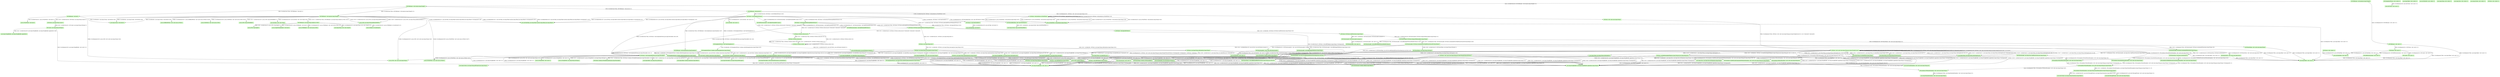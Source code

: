digraph G {
  node [color=".3 .2 1.0",shape=box,style=filled];
  edge [];
  "0" [label="<fit.FixtureLoader: fit.Fixture disgraceThenLoad(java.lang.String)>",];
  "1" [label="<fit.Parse: java.lang.String text()>",];
  "2" [label="<java.lang.StringBuilder: java.lang.String substring(int,int)>",];
  "3" [label="<java.lang.Throwable: void printStackTrace(java.io.PrintWriter)>",];
  "4" [label="<java.util.HashSet: boolean add(java.lang.Object)>",];
  "5" [label="<java.io.InputStreamReader: void close()>",];
  "6" [label="<java.lang.System: void exit(int)>",];
  "7" [label="<fit.Counts: java.lang.String toString()>",];
  "8" [label="<fit.SemaphoreFixture: boolean deleteSemaphore(java.lang.String)>",];
  "9" [label="<java.lang.StringBuilder: java.lang.String toString()>",];
  "10" [label="<fit.exception.CouldNotLoadComponentFitFailureException: void <init>(java.lang.String,java.lang.String)>",];
  "11" [label="<fit.exception.NoSuchFixtureException: void <init>(java.lang.String)>",];
  "12" [label="<java.lang.String: int indexOf(java.lang.String)>",];
  "13" [label="<java.text.ParseException: void <init>(java.lang.String,int)>",];
  "14" [label="<fit.Fixture: void exception(fit.Parse,java.lang.Throwable)>",];
  "15" [label="<java.util.Date: void <init>()>",];
  "16" [label="<java.lang.StringBuilder: java.lang.StringBuilder replace(int,int,java.lang.String)>",];
  "17" [label="<fit.Fixture: java.lang.String label(java.lang.String)>",];
  "18" [label="<java.io.FileReader: void <init>(java.io.File)>",];
  "19" [label="<java.lang.StringBuilder: int indexOf(java.lang.String,int)>",];
  "20" [label="<java.lang.String: java.lang.String toLowerCase()>",];
  "21" [label="<fit.NullFixtureListener: void tableFinished(fit.Parse)>",];
  "22" [label="<fit.Parse: void print(java.io.PrintWriter)>",];
  "23" [label="<java.io.StringWriter: void <init>()>",];
  "24" [label="<java.io.BufferedWriter: void <init>(java.io.Writer)>",];
  "25" [label="<java.io.FileWriter: void <init>(java.io.File)>",];
  "26" [label="<java.lang.Object: java.lang.Class getClass()>",];
  "27" [label="<fit.SemaphoreFixture: void <clinit>()>",];
  "28" [label="<java.lang.StringBuilder: java.lang.StringBuilder append(java.lang.String)>",];
  "29" [label="<fit.Parse: fit.Parse at(int)>",];
  "30" [label="<java.util.HashSet: java.util.Iterator iterator()>",];
  "31" [label="<java.util.HashSet: void <init>()>",];
  "32" [label="<fit.FixtureLoader: void <init>()>",];
  "33" [label="<fit.FixtureLoader: fit.Fixture instantiateFixture(java.lang.String)>",];
  "34" [label="<fit.exception.FitParseException: void <init>(java.lang.String,int)>",];
  "35" [label="<fit.FileRunner: void exception(java.lang.Exception)>",];
  "36" [label="<fit.NullFixtureListener: void <init>()>",];
  "37" [label="<fit.Parse: fit.Parse at(int,int)>",];
  "38" [label="<fit.FileRunner: void run(java.lang.String[])>",];
  "39" [label="<java.lang.System: java.lang.String getProperty(java.lang.String)>",];
  "40" [label="<java.lang.String: int indexOf(int,int)>",];
  "41" [label="<java.lang.StringBuilder: void <init>(java.lang.String)>",];
  "42" [label="<fit.Fixture: void ignore(fit.Parse)>",];
  "43" [label="<fit.FixtureLoader: void addPackageToFixturePath(fit.Fixture)>",];
  "44" [label="<java.lang.String: java.lang.String substring(int,int)>",];
  "45" [label="<fit.exception.NoDefaultConstructorFixtureException: void <init>(java.lang.String)>",];
  "46" [label="<java.util.ArrayList: boolean add(java.lang.Object)>",];
  "47" [label="<fit.Fixture: void ClearSymbols()>",];
  "48" [label="<java.lang.String: void <init>(char[])>",];
  "49" [label="<java.io.File: long lastModified()>",];
  "50" [label="<java.io.StringWriter: java.lang.String toString()>",];
  "51" [label="<java.util.AbstractList: java.util.Iterator iterator()>",];
  "52" [label="<fit.Fixture: boolean isFriendlyException(java.lang.Throwable)>",];
  "53" [label="<fit.SemaphoreFixture: boolean unlockSemaphore(java.lang.String)>",];
  "54" [label="<java.lang.RuntimeException: void <init>(java.lang.String)>",];
  "55" [label="<java.lang.Object: boolean equals(java.lang.Object)>",];
  "56" [label="<fit.Parse: java.lang.String unformat(java.lang.String)>",];
  "57" [label="<fit.Parse: void <init>(java.lang.String)>",];
  "58" [label="<java.util.HashMap: void clear()>",];
  "59" [label="<fit.Parse: void addToTag(java.lang.String)>",];
  "60" [label="<fit.Parse: void <init>(java.lang.String,java.lang.String[],int,int)>",];
  "61" [label="<fit.exception.FixtureException: void <init>(java.lang.String,java.lang.String)>",];
  "62" [label="<fit.FixtureLoader$1: void <init>(fit.FixtureLoader)>",];
  "63" [label="<java.lang.Object: void <clinit>()>",];
  "64" [label="<fit.Parse: java.lang.String replacement(java.lang.String)>",];
  "65" [label="<fit.Parse: int findMatchingEndTag(java.lang.String,int,java.lang.String,int)>",];
  "66" [label="<fit.FixtureLoader: void addPackageToPath(java.lang.String)>",];
  "67" [label="<java.lang.Class: java.lang.Class forName(java.lang.String)>",];
  "68" [label="<fit.FixtureLoader: fit.Fixture instantiateFirstValidFixtureClass(fit.FixtureName)>",];
  "69" [label="<fit.FileRunner: java.lang.String read(java.io.File)>",];
  "70" [label="<fit.FileRunner: void args(java.lang.String[])>",];
  "71" [label="<java.io.Reader: int read(char[])>",];
  "72" [label="<fit.FixtureName: void addBlahAndBlahFixture(java.lang.String,java.util.List)>",];
  "73" [label="<java.text.Format: java.lang.String format(java.lang.Object)>",];
  "74" [label="<fit.FileRunner: void exit()>",];
  "75" [label="<java.util.HashSet: void <clinit>()>",];
  "76" [label="<java.util.ArrayList: void <init>()>",];
  "77" [label="<java.util.Vector: boolean remove(java.lang.Object)>",];
  "78" [label="<fit.exception.FixtureException: java.lang.String formatMessage(java.lang.String,java.lang.String)>",];
  "79" [label="<fit.SemaphoreFixture: java.lang.String makeSemaphoreName(java.lang.String)>",];
  "80" [label="<java.lang.String: void <clinit>()>",];
  "81" [label="<java.lang.Class: void <clinit>()>",];
  "82" [label="<java.util.Vector: boolean contains(java.lang.Object)>",];
  "83" [label="<fit.exception.FitFailureException: void <init>(java.lang.String)>",];
  "84" [label="<java.util.HashMap: void <init>()>",];
  "85" [label="<java.util.Date: void <init>(long)>",];
  "86" [label="<fit.FixtureClass: fit.Fixture newInstance()>",];
  "87" [label="<fit.Parse: fit.Parse at(int,int,int)>",];
  "88" [label="<fit.Fixture: java.lang.String counts()>",];
  "89" [label="<fit.FixtureName: java.lang.String toString()>",];
  "90" [label="<fit.Counts: void <init>()>",];
  "91" [label="<java.lang.System: void <clinit>()>",];
  "92" [label="<fit.FixtureName: void <init>(java.lang.String)>",];
  "93" [label="<fit.Parse: void <clinit>()>",];
  "94" [label="<fit.FileRunner: void main(java.lang.String[])>",];
  "95" [label="<fit.exception.ClassIsNotFixtureException: void <init>(java.lang.String)>",];
  "96" [label="<java.io.PrintWriter: void close()>",];
  "97" [label="<fit.FixtureName: boolean isFullyQualified()>",];
  "98" [label="<java.lang.Object: void <init>()>",];
  "99" [label="<fit.Fixture: void <init>()>",];
  "100" [label="<fit.FixtureClass: void <init>(java.lang.Class)>",];
  "101" [label="<fit.FileRunner: void <init>()>",];
  "102" [label="<fit.Parse: void <init>(java.lang.String,java.lang.String,fit.Parse,fit.Parse)>",];
  "103" [label="<fit.Fixture: fit.Fixture loadFixture(java.lang.String)>",];
  "104" [label="<java.lang.StringBuilder: java.lang.StringBuilder append(int)>",];
  "105" [label="<fit.Fixture: void doTables(fit.Parse)>",];
  "106" [label="<java.io.File: long length()>",];
  "107" [label="<fit.Fixture: void <clinit>()>",];
  "108" [label="<fit.FixtureLoader: java.lang.Class loadFixtureClass(java.lang.String)>",];
  "109" [label="<fit.FileRunner: void process()>",];
  "110" [label="<fit.Fixture: void interpretFollowingTables(fit.Parse)>",];
  "111" [label="<java.io.File: void <init>(java.lang.String)>",];
  "112" [label="<fit.Parse: java.lang.String unescape(java.lang.String)>",];
  "113" [label="<java.io.File: boolean delete()>",];
  "114" [label="<java.text.MessageFormat: void <init>(java.lang.String)>",];
  "115" [label="<fit.NullFixtureListener: void tablesFinished(fit.Counts)>",];
  "116" [label="<java.lang.StringBuilder: void <init>()>",];
  "117" [label="<java.io.File: java.lang.String getAbsolutePath()>",];
  "118" [label="<java.lang.String: java.lang.String substring(int)>",];
  "119" [label="<java.util.Vector: void <init>()>",];
  "120" [label="<fit.Fixture: fit.Fixture getLinkedFixtureWithArgs(fit.Parse)>",];
  "121" [label="<fit.SemaphoreFixture: void ClearSemaphores()>",];
  "122" [label="<java.lang.System: long currentTimeMillis()>",];
  "123" [label="<java.lang.Throwable: java.lang.String getMessage()>",];
  "124" [label="<fit.Parse: void addToBody(java.lang.String)>",];
  "125" [label="<java.util.HashMap: java.lang.Object put(java.lang.Object,java.lang.Object)>",];
  "126" [label="<fit.FixtureLoader: fit.FixtureLoader instance()>",];
  "127" [label="<java.io.PrintWriter: void print(java.lang.String)>",];
  "128" [label="<fit.FixtureName: java.util.List getPotentialFixtureClassNames(java.util.Set)>",];
  "129" [label="<java.io.PrintWriter: void <init>(java.io.Writer)>",];
  "130" [label="<fit.Fixture$RunTime: void <init>(fit.Fixture)>",];
  "0" -> "68" [label="[2@L-1] $r3 = invokespecial %this.<fit.FixtureLoader: fit.Fixture instantiateFirstValidFixtureClass(fit.FixtureName)>($r0);",];
  "0" -> "92" [label="[1@L-1] invokespecial $r0.<fit.FixtureName: void <init>(java.lang.String)>(r1);",];
  "0" -> "43" [label="[3@L-1] invokespecial %this.<fit.FixtureLoader: void addPackageToFixturePath(fit.Fixture)>($r3);",];
  "1" -> "112" [label="[2@L-1] $r3 = invokestatic <fit.Parse: java.lang.String unescape(java.lang.String)>($r2);",];
  "1" -> "56" [label="[1@L-1] $r2 = invokestatic <fit.Parse: java.lang.String unformat(java.lang.String)>($r1);",];
  "7" -> "116" [label="[1@L-1] invokespecial $r0.<java.lang.StringBuilder: void <init>()>();",];
  "7" -> "104" [label="[3@L-1] $r2 = invokevirtual $r0.<java.lang.StringBuilder: java.lang.StringBuilder append(int)>($i0);",];
  "8" -> "28" [label="[10@L-1] $r5 = invokevirtual $r3.<java.lang.StringBuilder: java.lang.StringBuilder append(java.lang.String)>(%stringconst1);",];
  "8" -> "116" [label="[8@L-1] invokespecial $r3.<java.lang.StringBuilder: void <init>()>();",];
  "8" -> "111" [label="[2@L-1] invokespecial $r0.<java.io.File: void <init>(java.lang.String)>($r2);",];
  "8" -> "79" [label="[1@L-1] $r2 = invokestatic <fit.SemaphoreFixture: java.lang.String makeSemaphoreName(java.lang.String)>(r1);",];
  "8" -> "113" [label="[3@L-1] $z0 = invokevirtual $r0.<java.io.File: boolean delete()>();",];
  "10" -> "28" [label="[3@L-1] $r2 = invokevirtual $r1.<java.lang.StringBuilder: java.lang.StringBuilder append(java.lang.String)>(%stringconst0);",];
  "10" -> "83" [label="[9@L-1] invokespecial %this.<fit.exception.FitFailureException: void <init>(java.lang.String)>($r8);",];
  "10" -> "116" [label="[1@L-1] invokespecial $r1.<java.lang.StringBuilder: void <init>()>();",];
  "11" -> "61" [label="[1@L-1] invokespecial %this.<fit.exception.FixtureException: void <init>(java.lang.String,java.lang.String)>(%stringconst0, r1);",];
  "14" -> "17" [label="[15@L-1] $r15 = invokestatic <fit.Fixture: java.lang.String label(java.lang.String)>($r14);",];
  "14" -> "55" [label="[2@L-1] $z0 = invokevirtual $r0.<java.lang.Object: boolean equals(java.lang.Object)>(%classconst0);",];
  "14" -> "116" [label="[26@L-1] invokespecial $r5.<java.lang.StringBuilder: void <init>()>();",];
  "14" -> "129" [label="[23@L-1] invokespecial $r3.<java.io.PrintWriter: void <init>(java.io.Writer)>($r2);",];
  "14" -> "28" [label="[13@L-1] $r13 = invokevirtual $r12.<java.lang.StringBuilder: java.lang.StringBuilder append(java.lang.String)>(%stringconst2);",];
  "14" -> "116" [label="[11@L-1] invokespecial $r12.<java.lang.StringBuilder: void <init>()>();",];
  "14" -> "3" [label="[24@L-1] invokevirtual r19.<java.lang.Throwable: void printStackTrace(java.io.PrintWriter)>($r3);",];
  "14" -> "52" [label="[8@L-1] $z1 = invokevirtual %this.<fit.Fixture: boolean isFriendlyException(java.lang.Throwable)>(r19);",];
  "14" -> "28" [label="[28@L-1] $r6 = invokevirtual $r5.<java.lang.StringBuilder: java.lang.StringBuilder append(java.lang.String)>(%stringconst3);",];
  "14" -> "124" [label="[18@L-1] invokevirtual r4.<fit.Parse: void addToBody(java.lang.String)>($r17);",];
  "14" -> "50" [label="[29@L-1] $r7 = invokevirtual $r2.<java.io.StringWriter: java.lang.String toString()>();",];
  "14" -> "26" [label="[0@L-1] $r0 = invokevirtual r19.<java.lang.Object: java.lang.Class getClass()>();",];
  "14" -> "124" [label="[34@L-1] invokevirtual r4.<fit.Parse: void addToBody(java.lang.String)>($r10);",];
  "14" -> "59" [label="[36@L-1] invokevirtual r4.<fit.Parse: void addToTag(java.lang.String)>(%stringconst5);",];
  "14" -> "123" [label="[14@L-1] $r14 = invokevirtual r19.<java.lang.Throwable: java.lang.String getMessage()>();",];
  "14" -> "23" [label="[21@L-1] invokespecial $r2.<java.io.StringWriter: void <init>()>();",];
  "17" -> "28" [label="[3@L-1] $r1 = invokevirtual $r0.<java.lang.StringBuilder: java.lang.StringBuilder append(java.lang.String)>(%stringconst0);",];
  "17" -> "116" [label="[1@L-1] invokespecial $r0.<java.lang.StringBuilder: void <init>()>();",];
  "22" -> "127" [label="[1@L-1] invokevirtual r0.<java.io.PrintWriter: void print(java.lang.String)>($r2);",];
  "22" -> "127" [label="[3@L-1] invokevirtual r0.<java.io.PrintWriter: void print(java.lang.String)>($r3);",];
  "22" -> "127" [label="[10@L-1] invokevirtual r0.<java.io.PrintWriter: void print(java.lang.String)>($r5);",];
  "22" -> "22" [label="[16@L-1] invokevirtual $r9.<fit.Parse: void print(java.io.PrintWriter)>(r0);",];
  "22" -> "22" [label="[7@L-1] invokevirtual $r10.<fit.Parse: void print(java.io.PrintWriter)>(r0);",];
  "22" -> "127" [label="[19@L-1] invokevirtual r0.<java.io.PrintWriter: void print(java.lang.String)>($r8);",];
  "22" -> "127" [label="[12@L-1] invokevirtual r0.<java.io.PrintWriter: void print(java.lang.String)>($r6);",];
  "27" -> "119" [label="[3@L-1] invokespecial $r0.<java.util.Vector: void <init>()>();",];
  "29" -> "29" [label="[9@L-1] $r3 = invokevirtual $r2.<fit.Parse: fit.Parse at(int)>($i1);",];
  "32" -> "98" [label="[0@L-1] invokespecial %this.<java.lang.Object: void <init>()>();",];
  "32" -> "62" [label="[2@L-1] invokespecial $r1.<fit.FixtureLoader$1: void <init>(fit.FixtureLoader)>(%this);",];
  "33" -> "100" [label="[2@L-1] invokespecial $r3.<fit.FixtureClass: void <init>(java.lang.Class)>($r2);",];
  "33" -> "108" [label="[0@L-1] $r2 = invokespecial %this.<fit.FixtureLoader: java.lang.Class loadFixtureClass(java.lang.String)>(r1);",];
  "33" -> "86" [label="[3@L-1] $r4 = invokevirtual $r3.<fit.FixtureClass: fit.Fixture newInstance()>();",];
  "34" -> "13" [label="[7@L-1] invokespecial %this.<java.text.ParseException: void <init>(java.lang.String,int)>($r6, i0);",];
  "34" -> "116" [label="[1@L-1] invokespecial $r1.<java.lang.StringBuilder: void <init>()>();",];
  "34" -> "28" [label="[2@L-1] $r3 = invokevirtual $r1.<java.lang.StringBuilder: java.lang.StringBuilder append(java.lang.String)>(r2);",];
  "35" -> "14" [label="[7@L-1] invokevirtual $r4.<fit.Fixture: void exception(fit.Parse,java.lang.Throwable)>($r3, r2);",];
  "35" -> "102" [label="[3@L-1] invokespecial $r1.<fit.Parse: void <init>(java.lang.String,java.lang.String,fit.Parse,fit.Parse)>(%stringconst0, %stringconst1, %nullconst, %nullconst);",];
  "36" -> "98" [label="[0@L-1] invokespecial %this.<java.lang.Object: void <init>()>();",];
  "37" -> "29" [label="[0@L-1] $r1 = invokevirtual %this.<fit.Parse: fit.Parse at(int)>(i0);",];
  "37" -> "29" [label="[2@L-1] $r3 = invokevirtual $r2.<fit.Parse: fit.Parse at(int)>(i1);",];
  "38" -> "74" [label="[2@L-1] invokevirtual %this.<fit.FileRunner: void exit()>();",];
  "38" -> "109" [label="[1@L-1] invokevirtual %this.<fit.FileRunner: void process()>();",];
  "38" -> "70" [label="[0@L-1] invokevirtual %this.<fit.FileRunner: void args(java.lang.String[])>(r1);",];
  "42" -> "59" [label="[1@L-1] invokevirtual r0.<fit.Parse: void addToTag(java.lang.String)>(%stringconst0);",];
  "43" -> "66" [label="[4@L-1] invokevirtual %this.<fit.FixtureLoader: void addPackageToPath(java.lang.String)>($r4);",];
  "45" -> "61" [label="[1@L-1] invokespecial %this.<fit.exception.FixtureException: void <init>(java.lang.String,java.lang.String)>(%stringconst0, r1);",];
  "47" -> "58" [label="[1@L-1] invokeinterface $r0.<java.util.Map: void clear()>();",];
  "53" -> "82" [label="[2@L-1] $z0 = invokevirtual $r1.<java.util.Vector: boolean contains(java.lang.Object)>(r0);",];
  "53" -> "77" [label="[9@L-1] invokevirtual $r2.<java.util.Vector: boolean remove(java.lang.Object)>(r0);",];
  "53" -> "8" [label="[5@L-1] $z1 = invokestatic <fit.SemaphoreFixture: boolean deleteSemaphore(java.lang.String)>(r0);",];
  "56" -> "40" [label="[2@L-1] $i0 = invokevirtual r5.<java.lang.String: int indexOf(int,int)>(%intconst0, i4);",];
  "56" -> "116" [label="[12@L-1] invokespecial $r0.<java.lang.StringBuilder: void <init>()>();",];
  "56" -> "44" [label="[13@L-1] $r1 = invokevirtual r5.<java.lang.String: java.lang.String substring(int,int)>(%intconst1, $i0);",];
  "56" -> "118" [label="[16@L-1] $r3 = invokevirtual r5.<java.lang.String: java.lang.String substring(int)>($i3);",];
  "56" -> "40" [label="[9@L-1] $i2 = invokevirtual r5.<java.lang.String: int indexOf(int,int)>(%intconst3, $i1);",];
  "56" -> "28" [label="[14@L-1] $r2 = invokevirtual $r0.<java.lang.StringBuilder: java.lang.StringBuilder append(java.lang.String)>($r1);",];
  "57" -> "60" [label="[2@L-1] invokespecial %this.<fit.Parse: void <init>(java.lang.String,java.lang.String[],int,int)>(r1, $r2, %intconst0, %intconst0);",];
  "59" -> "28" [label="[9@L-1] $r5 = invokevirtual $r2.<java.lang.StringBuilder: java.lang.StringBuilder append(java.lang.String)>($r4);",];
  "59" -> "116" [label="[5@L-1] invokespecial $r2.<java.lang.StringBuilder: void <init>()>();",];
  "60" -> "98" [label="[0@L-1] invokespecial %this.<java.lang.Object: void <init>()>();",];
  "60" -> "20" [label="[1@L-1] $r2 = invokevirtual r1.<java.lang.String: java.lang.String toLowerCase()>();",];
  "60" -> "28" [label="[34@L-1] $r34 = invokevirtual $r33.<java.lang.StringBuilder: java.lang.StringBuilder append(java.lang.String)>(%stringconst4);",];
  "60" -> "116" [label="[63@L-1] invokespecial $r20.<java.lang.StringBuilder: void <init>()>();",];
  "60" -> "44" [label="[40@L-1] $r15 = invokevirtual r1.<java.lang.String: java.lang.String substring(int,int)>(%intconst3, $i1);",];
  "60" -> "116" [label="[19@L-1] invokespecial $r10.<java.lang.StringBuilder: void <init>()>();",];
  "60" -> "118" [label="[48@L-1] $r19 = invokevirtual r1.<java.lang.String: java.lang.String substring(int)>(i7);",];
  "60" -> "116" [label="[32@L-1] invokespecial $r33.<java.lang.StringBuilder: void <init>()>();",];
  "60" -> "60" [label="[57@L-1] invokespecial $r30.<fit.Parse: void <init>(java.lang.String,java.lang.String[],int,int)>($r31, r5, $i15, $i14);",];
  "60" -> "34" [label="[38@L-1] invokespecial $r32.<fit.exception.FitParseException: void <init>(java.lang.String,int)>($r37, i4);",];
  "60" -> "116" [label="[3@L-1] invokespecial $r3.<java.lang.StringBuilder: void <init>()>();",];
  "60" -> "28" [label="[5@L-1] $r4 = invokevirtual $r3.<java.lang.StringBuilder: java.lang.StringBuilder append(java.lang.String)>(%stringconst0);",];
  "60" -> "44" [label="[46@L-1] $r18 = invokevirtual r1.<java.lang.String: java.lang.String substring(int,int)>($i5, i7);",];
  "60" -> "28" [label="[20@L-1] $r11 = invokevirtual $r10.<java.lang.StringBuilder: java.lang.StringBuilder append(java.lang.String)>(%stringconst0);",];
  "60" -> "44" [label="[44@L-1] $r17 = invokevirtual r1.<java.lang.String: java.lang.String substring(int,int)>(i3, $i5);",];
  "60" -> "65" [label="[15@L-1] $i5 = invokestatic <fit.Parse: int findMatchingEndTag(java.lang.String,int,java.lang.String,int)>($r2, i3, $r9, i4);",];
  "60" -> "12" [label="[68@L-1] $i11 = invokevirtual $r21.<java.lang.String: int indexOf(java.lang.String)>($r25);",];
  "60" -> "44" [label="[42@L-1] $r16 = invokevirtual r1.<java.lang.String: java.lang.String substring(int,int)>($i1, i3);",];
  "60" -> "60" [label="[73@L-1] invokespecial $r28.<fit.Parse: void <init>(java.lang.String,java.lang.String[],int,int)>($r29, r5, %intconst3, $i13);",];
  "60" -> "28" [label="[64@L-1] $r22 = invokevirtual $r20.<java.lang.StringBuilder: java.lang.StringBuilder append(java.lang.String)>(%stringconst0);",];
  "60" -> "60" [label="[81@L-1] invokespecial $r26.<fit.Parse: void <init>(java.lang.String,java.lang.String[],int,int)>($r27, r5, i0, $i12);",];
  "61" -> "83" [label="[1@L-1] invokespecial %this.<fit.exception.FitFailureException: void <init>(java.lang.String)>($r3);",];
  "61" -> "78" [label="[0@L-1] $r3 = invokestatic <fit.exception.FixtureException: java.lang.String formatMessage(java.lang.String,java.lang.String)>(r1, r2);",];
  "62" -> "31" [label="[1@L-1] invokespecial %this.<java.util.HashSet: void <init>()>();",];
  "62" -> "4" [label="[3@L-1] invokevirtual %this.<fit.FixtureLoader$1: boolean add(java.lang.Object)>(%stringconst0);",];
  "65" -> "116" [label="[25@L-1] invokespecial $r18.<java.lang.StringBuilder: void <init>()>();",];
  "65" -> "116" [label="[14@L-1] invokespecial $r17.<java.lang.StringBuilder: void <init>()>();",];
  "65" -> "28" [label="[16@L-1] $r7 = invokevirtual $r17.<java.lang.StringBuilder: java.lang.StringBuilder append(java.lang.String)>(%stringconst2);",];
  "65" -> "34" [label="[32@L-1] invokespecial $r19.<fit.exception.FitParseException: void <init>(java.lang.String,int)>($r15, i6);",];
  "65" -> "116" [label="[6@L-1] invokespecial $r16.<java.lang.StringBuilder: void <init>()>();",];
  "65" -> "28" [label="[27@L-1] $r12 = invokevirtual $r18.<java.lang.StringBuilder: java.lang.StringBuilder append(java.lang.String)>(%stringconst3);",];
  "65" -> "28" [label="[8@L-1] $r2 = invokevirtual $r16.<java.lang.StringBuilder: java.lang.StringBuilder append(java.lang.String)>(%stringconst1);",];
  "66" -> "4" [label="[1@L-1] invokeinterface $r2.<java.util.Set: boolean add(java.lang.Object)>(r1);",];
  "68" -> "51" [label="[2@L-1] $r4 = invokeinterface $r3.<java.util.List: java.util.Iterator iterator()>();",];
  "68" -> "33" [label="[8@L-1] $r9 = invokespecial %this.<fit.FixtureLoader: fit.Fixture instantiateFixture(java.lang.String)>(r8);",];
  "68" -> "89" [label="[13@L-1] $r6 = invokevirtual r0.<fit.FixtureName: java.lang.String toString()>();",];
  "68" -> "128" [label="[1@L-1] $r3 = invokevirtual r0.<fit.FixtureName: java.util.List getPotentialFixtureClassNames(java.util.Set)>($r2);",];
  "68" -> "11" [label="[14@L-1] invokespecial $r5.<fit.exception.NoSuchFixtureException: void <init>(java.lang.String)>($r6);",];
  "69" -> "18" [label="[4@L-1] invokespecial $r2.<java.io.FileReader: void <init>(java.io.File)>(r0);",];
  "69" -> "48" [label="[8@L-1] invokespecial $r3.<java.lang.String: void <init>(char[])>(r1);",];
  "69" -> "71" [label="[5@L-1] invokevirtual $r2.<java.io.FileReader: int read(char[])>(r1);",];
  "69" -> "5" [label="[6@L-1] invokevirtual $r2.<java.io.FileReader: void close()>();",];
  "69" -> "106" [label="[0@L-1] $l0 = invokevirtual r0.<java.io.File: long length()>();",];
  "70" -> "6" [label="[8@L-1] invokestatic <java.lang.System: void exit(int)>($i3);",];
  "70" -> "85" [label="[26@L-1] invokespecial $r25.<java.util.Date: void <init>(long)>($l1);",];
  "70" -> "24" [label="[40@L-1] invokespecial $r27.<java.io.BufferedWriter: void <init>(java.io.Writer)>($r26);",];
  "70" -> "25" [label="[39@L-1] invokespecial $r26.<java.io.FileWriter: void <init>(java.io.File)>($r24);",];
  "70" -> "117" [label="[31@L-1] $r14 = invokevirtual $r24.<java.io.File: java.lang.String getAbsolutePath()>();",];
  "70" -> "111" [label="[16@L-1] invokespecial $r24.<java.io.File: void <init>(java.lang.String)>($r4);",];
  "70" -> "125" [label="[28@L-1] invokeinterface $r11.<java.util.Map: java.lang.Object put(java.lang.Object,java.lang.Object)>(%stringconst6, $r25);",];
  "70" -> "111" [label="[12@L-1] invokespecial $r23.<java.io.File: void <init>(java.lang.String)>($r2);",];
  "70" -> "129" [label="[41@L-1] invokespecial $r28.<java.io.PrintWriter: void <init>(java.io.Writer)>($r27);",];
  "70" -> "6" [label="[49@L-1] invokestatic <java.lang.System: void exit(int)>($i5);",];
  "70" -> "117" [label="[19@L-1] $r8 = invokevirtual $r23.<java.io.File: java.lang.String getAbsolutePath()>();",];
  "70" -> "125" [label="[33@L-1] invokeinterface $r13.<java.util.Map: java.lang.Object put(java.lang.Object,java.lang.Object)>(%stringconst7, $r14);",];
  "70" -> "125" [label="[21@L-1] invokeinterface $r7.<java.util.Map: java.lang.Object put(java.lang.Object,java.lang.Object)>(%stringconst5, $r8);",];
  "70" -> "49" [label="[25@L-1] $l1 = invokevirtual $r23.<java.io.File: long lastModified()>();",];
  "70" -> "69" [label="[34@L-1] $r15 = invokevirtual %this.<fit.FileRunner: java.lang.String read(java.io.File)>($r23);",];
  "72" -> "116" [label="[8@L-1] invokespecial $r8.<java.lang.StringBuilder: void <init>()>();",];
  "72" -> "116" [label="[1@L-1] invokespecial $r1.<java.lang.StringBuilder: void <init>()>();",];
  "72" -> "28" [label="[2@L-1] $r3 = invokevirtual $r1.<java.lang.StringBuilder: java.lang.StringBuilder append(java.lang.String)>(r2);",];
  "72" -> "28" [label="[9@L-1] $r9 = invokevirtual $r8.<java.lang.StringBuilder: java.lang.StringBuilder append(java.lang.String)>(r2);",];
  "72" -> "46" [label="[15@L-1] invokeinterface r0.<java.util.List: boolean add(java.lang.Object)>($r13);",];
  "72" -> "46" [label="[6@L-1] invokeinterface r0.<java.util.List: boolean add(java.lang.Object)>($r7);",];
  "74" -> "88" [label="[4@L-1] $r4 = invokevirtual $r2.<fit.Fixture: java.lang.String counts()>();",];
  "74" -> "96" [label="[1@L-1] invokevirtual $r1.<java.io.PrintWriter: void close()>();",];
  "74" -> "6" [label="[13@L-1] invokestatic <java.lang.System: void exit(int)>($i2);",];
  "78" -> "73" [label="[6@L-1] $r4 = invokevirtual $r0.<java.text.MessageFormat: java.lang.String format(java.lang.Object)>($r2);",];
  "78" -> "114" [label="[1@L-1] invokespecial $r0.<java.text.MessageFormat: void <init>(java.lang.String)>(r1);",];
  "79" -> "28" [label="[4@L-1] $r2 = invokevirtual $r0.<java.lang.StringBuilder: java.lang.StringBuilder append(java.lang.String)>($r1);",];
  "79" -> "39" [label="[3@L-1] $r1 = invokestatic <java.lang.System: java.lang.String getProperty(java.lang.String)>(%stringconst0);",];
  "79" -> "116" [label="[1@L-1] invokespecial $r0.<java.lang.StringBuilder: void <init>()>();",];
  "83" -> "54" [label="[0@L-1] invokespecial %this.<java.lang.RuntimeException: void <init>(java.lang.String)>(r1);",];
  "86" -> "95" [label="[10@L-1] invokespecial $r5.<fit.exception.ClassIsNotFixtureException: void <init>(java.lang.String)>($r2);",];
  "86" -> "45" [label="[16@L-1] invokespecial $r8.<fit.exception.NoDefaultConstructorFixtureException: void <init>(java.lang.String)>($r2);",];
  "87" -> "29" [label="[2@L-1] $r3 = invokevirtual $r2.<fit.Parse: fit.Parse at(int)>(i2);",];
  "87" -> "37" [label="[0@L-1] $r1 = invokevirtual %this.<fit.Parse: fit.Parse at(int,int)>(i0, i1);",];
  "88" -> "7" [label="[1@L-1] $r2 = invokevirtual $r1.<fit.Counts: java.lang.String toString()>();",];
  "90" -> "98" [label="[0@L-1] invokespecial %this.<java.lang.Object: void <init>()>();",];
  "92" -> "98" [label="[0@L-1] invokespecial %this.<java.lang.Object: void <init>()>();",];
  "94" -> "101" [label="[1@L-1] invokespecial $r0.<fit.FileRunner: void <init>()>();",];
  "94" -> "38" [label="[2@L-1] invokevirtual $r0.<fit.FileRunner: void run(java.lang.String[])>(r1);",];
  "95" -> "61" [label="[1@L-1] invokespecial %this.<fit.exception.FixtureException: void <init>(java.lang.String,java.lang.String)>(%stringconst0, r1);",];
  "99" -> "90" [label="[5@L-1] invokespecial $r2.<fit.Counts: void <init>()>();",];
  "99" -> "36" [label="[8@L-1] invokespecial $r3.<fit.NullFixtureListener: void <init>()>();",];
  "99" -> "98" [label="[0@L-1] invokespecial %this.<java.lang.Object: void <init>()>();",];
  "99" -> "84" [label="[2@L-1] invokespecial $r1.<java.util.HashMap: void <init>()>();",];
  "100" -> "98" [label="[0@L-1] invokespecial %this.<java.lang.Object: void <init>()>();",];
  "101" -> "99" [label="[2@L-1] invokespecial $r1.<fit.Fixture: void <init>()>();",];
  "101" -> "98" [label="[0@L-1] invokespecial %this.<java.lang.Object: void <init>()>();",];
  "102" -> "116" [label="[4@L-1] invokespecial $r1.<java.lang.StringBuilder: void <init>()>();",];
  "102" -> "28" [label="[16@L-1] $r9 = invokevirtual $r8.<java.lang.StringBuilder: java.lang.StringBuilder append(java.lang.String)>(%stringconst3);",];
  "102" -> "28" [label="[6@L-1] $r2 = invokevirtual $r1.<java.lang.StringBuilder: java.lang.StringBuilder append(java.lang.String)>(%stringconst1);",];
  "102" -> "116" [label="[14@L-1] invokespecial $r8.<java.lang.StringBuilder: void <init>()>();",];
  "102" -> "98" [label="[0@L-1] invokespecial %this.<java.lang.Object: void <init>()>();",];
  "103" -> "126" [label="[0@L-1] $r0 = invokestatic <fit.FixtureLoader: fit.FixtureLoader instance()>();",];
  "103" -> "0" [label="[1@L-1] $r2 = invokevirtual $r0.<fit.FixtureLoader: fit.Fixture disgraceThenLoad(java.lang.String)>(r1);",];
  "105" -> "14" [label="[20@L-1] invokevirtual %this.<fit.Fixture: void exception(fit.Parse,java.lang.Throwable)>($r6, $r9);",];
  "105" -> "130" [label="[7@L-1] invokespecial $r3.<fit.Fixture$RunTime: void <init>(fit.Fixture)>(%this);",];
  "105" -> "115" [label="[24@L-1] invokeinterface $r10.<fit.FixtureListener: void tablesFinished(fit.Counts)>($r11);",];
  "105" -> "47" [label="[25@L-1] invokestatic <fit.Fixture: void ClearSymbols()>();",];
  "105" -> "120" [label="[14@L-1] $r7 = invokevirtual %this.<fit.Fixture: fit.Fixture getLinkedFixtureWithArgs(fit.Parse)>(r5);",];
  "105" -> "121" [label="[26@L-1] invokestatic <fit.SemaphoreFixture: void ClearSemaphores()>();",];
  "105" -> "87" [label="[12@L-1] $r6 = invokevirtual r5.<fit.Parse: fit.Parse at(int,int,int)>(%intconst2, %intconst2, %intconst2);",];
  "105" -> "110" [label="[21@L-1] invokespecial %this.<fit.Fixture: void interpretFollowingTables(fit.Parse)>(r5);",];
  "105" -> "125" [label="[4@L-1] invokeinterface $r2.<java.util.Map: java.lang.Object put(java.lang.Object,java.lang.Object)>(%stringconst0, $r1);",];
  "105" -> "15" [label="[2@L-1] invokespecial $r1.<java.util.Date: void <init>()>();",];
  "105" -> "125" [label="[9@L-1] invokeinterface $r4.<java.util.Map: java.lang.Object put(java.lang.Object,java.lang.Object)>(%stringconst1, $r3);",];
  "107" -> "84" [label="[1@L-1] invokespecial $r0.<java.util.HashMap: void <init>()>();",];
  "108" -> "10" [label="[12@L-1] invokespecial $r4.<fit.exception.CouldNotLoadComponentFitFailureException: void <init>(java.lang.String,java.lang.String)>($r5, r0);",];
  "108" -> "11" [label="[8@L-1] invokespecial $r6.<fit.exception.NoSuchFixtureException: void <init>(java.lang.String)>(r0);",];
  "108" -> "67" [label="[0@L-1] $r1 = invokestatic <java.lang.Class: java.lang.Class forName(java.lang.String)>(r0);",];
  "109" -> "57" [label="[2@L-1] invokespecial $r1.<fit.Parse: void <init>(java.lang.String)>($r2);",];
  "109" -> "35" [label="[9@L-1] invokevirtual %this.<fit.FileRunner: void exception(java.lang.Exception)>($r7);",];
  "109" -> "22" [label="[12@L-1] invokevirtual $r6.<fit.Parse: void print(java.io.PrintWriter)>($r5);",];
  "109" -> "105" [label="[6@L-1] invokevirtual $r4.<fit.Fixture: void doTables(fit.Parse)>($r3);",];
  "110" -> "14" [label="[15@L-1] invokevirtual %this.<fit.Fixture: void exception(fit.Parse,java.lang.Throwable)>($r2, $r4);",];
  "110" -> "87" [label="[5@L-1] $r2 = invokevirtual r6.<fit.Parse: fit.Parse at(int,int,int)>(%intconst0, %intconst0, %intconst0);",];
  "110" -> "42" [label="[8@L-1] invokevirtual %this.<fit.Fixture: void ignore(fit.Parse)>($r2);",];
  "110" -> "21" [label="[1@L-1] invokeinterface $r1.<fit.FixtureListener: void tableFinished(fit.Parse)>(r5);",];
  "110" -> "120" [label="[11@L-1] $r3 = invokevirtual %this.<fit.Fixture: fit.Fixture getLinkedFixtureWithArgs(fit.Parse)>(r6);",];
  "110" -> "21" [label="[17@L-1] invokeinterface $r7.<fit.FixtureListener: void tableFinished(fit.Parse)>(r6);",];
  "112" -> "9" [label="[24@L-1] $r2 = invokevirtual $r6.<java.lang.StringBuilder: java.lang.String toString()>();",];
  "112" -> "19" [label="[8@L-1] $i6 = invokevirtual $r6.<java.lang.StringBuilder: int indexOf(java.lang.String,int)>(%stringconst2, $i5);",];
  "112" -> "16" [label="[22@L-1] invokevirtual $r6.<java.lang.StringBuilder: java.lang.StringBuilder replace(int,int,java.lang.String)>($i6, $i3, $r5);",];
  "112" -> "2" [label="[17@L-1] $r3 = invokevirtual $r6.<java.lang.StringBuilder: java.lang.String substring(int,int)>($i2, $i1);",];
  "112" -> "19" [label="[14@L-1] $i1 = invokevirtual $r6.<java.lang.StringBuilder: int indexOf(java.lang.String,int)>(%stringconst4, $i0);",];
  "112" -> "41" [label="[1@L-1] invokespecial $r6.<java.lang.StringBuilder: void <init>(java.lang.String)>(r1);",];
  "112" -> "64" [label="[19@L-1] $r5 = invokestatic <fit.Parse: java.lang.String replacement(java.lang.String)>($r4);",];
  "120" -> "103" [label="[3@L-1] $r3 = invokestatic <fit.Fixture: fit.Fixture loadFixture(java.lang.String)>($r2);",];
  "120" -> "1" [label="[2@L-1] $r2 = invokevirtual $r1.<fit.Parse: java.lang.String text()>();",];
  "120" -> "87" [label="[1@L-1] $r1 = invokevirtual r0.<fit.Parse: fit.Parse at(int,int,int)>(%intconst0, %intconst0, %intconst0);",];
  "121" -> "53" [label="[7@L-1] invokestatic <fit.SemaphoreFixture: boolean unlockSemaphore(java.lang.String)>($r3);",];
  "121" -> "51" [label="[1@L-1] $r1 = invokevirtual $r0.<java.util.Vector: java.util.Iterator iterator()>();",];
  "124" -> "116" [label="[1@L-1] invokespecial $r1.<java.lang.StringBuilder: void <init>()>();",];
  "124" -> "28" [label="[3@L-1] $r3 = invokevirtual $r1.<java.lang.StringBuilder: java.lang.StringBuilder append(java.lang.String)>($r2);",];
  "126" -> "32" [label="[3@L-1] invokespecial $r2.<fit.FixtureLoader: void <init>()>();",];
  "128" -> "72" [label="[16@L-1] invokespecial %this.<fit.FixtureName: void addBlahAndBlahFixture(java.lang.String,java.util.List)>($r9, $r0);",];
  "128" -> "72" [label="[19@L-1] invokespecial %this.<fit.FixtureName: void addBlahAndBlahFixture(java.lang.String,java.util.List)>(%stringconst2, $r0);",];
  "128" -> "28" [label="[12@L-1] $r7 = invokevirtual $r6.<java.lang.StringBuilder: java.lang.StringBuilder append(java.lang.String)>(r5);",];
  "128" -> "97" [label="[2@L-1] $z0 = invokevirtual %this.<fit.FixtureName: boolean isFullyQualified()>();",];
  "128" -> "30" [label="[5@L-1] $r3 = invokeinterface r2.<java.util.Set: java.util.Iterator iterator()>();",];
  "128" -> "116" [label="[11@L-1] invokespecial $r6.<java.lang.StringBuilder: void <init>()>();",];
  "128" -> "76" [label="[1@L-1] invokespecial $r0.<java.util.ArrayList: void <init>()>();",];
  "130" -> "98" [label="[1@L-1] invokespecial %this.<java.lang.Object: void <init>()>();",];
  "130" -> "122" [label="[2@L-1] $l0 = invokestatic <java.lang.System: long currentTimeMillis()>();",];
}
